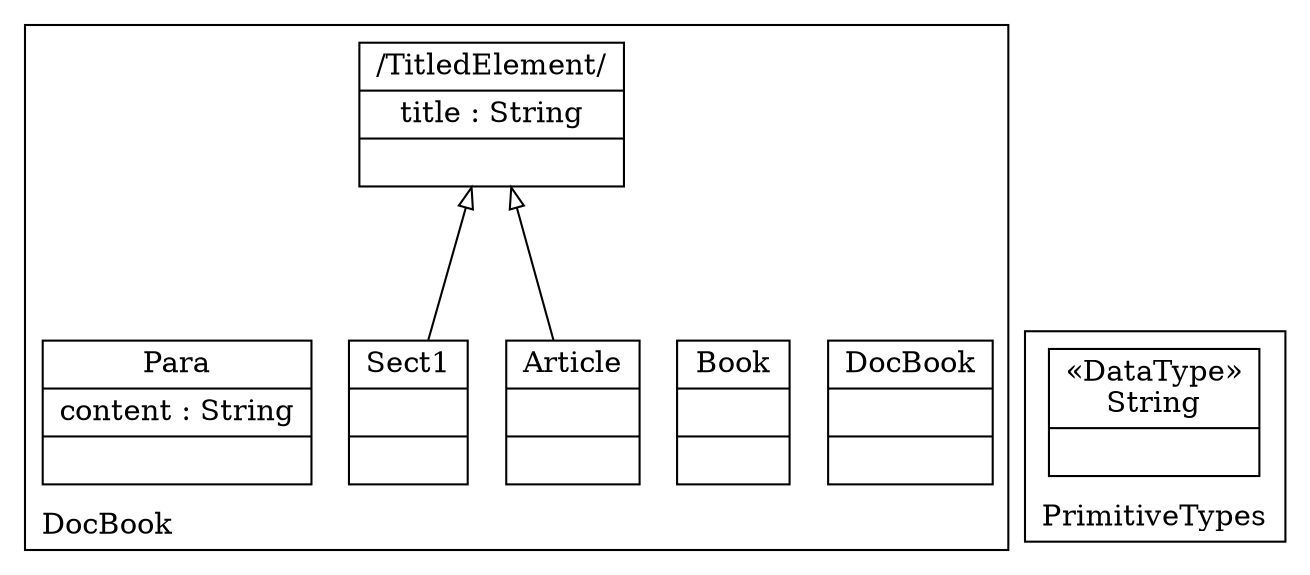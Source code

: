 digraph "KM3 Model in DOT" {
graph[rankdir=BT,labeljust=l,labelloc=t,nodeSep=0.75,compound=true];
 subgraph "cluster_DocBook"{
labelloc=t
color=black
label=DocBook
 node[shape=record];
DocBook[label="{DocBook| | }"]
;
 node[shape=record];
Book[label="{Book| | }"]
;
 node[shape=record];
TitledElement[label="{/TitledElement/|title : String| }"]
;
 node[shape=record];
Article[label="{Article| | }"]
 Article->TitledElement[arrowhead=onormal,group=TitledElement,minlen=2,constraint=true,]
;
 node[shape=record];
Sect1[label="{Sect1| | }"]
 Sect1->TitledElement[arrowhead=onormal,group=TitledElement,minlen=2,constraint=true,]
;
 node[shape=record];
Para[label="{Para|content : String| }"]
;

} subgraph "cluster_PrimitiveTypes"{
labelloc=t
color=black
label=PrimitiveTypes
 node[shape=record];
String[label="{&#171;DataType&#187;\nString|}"]
;

}
}